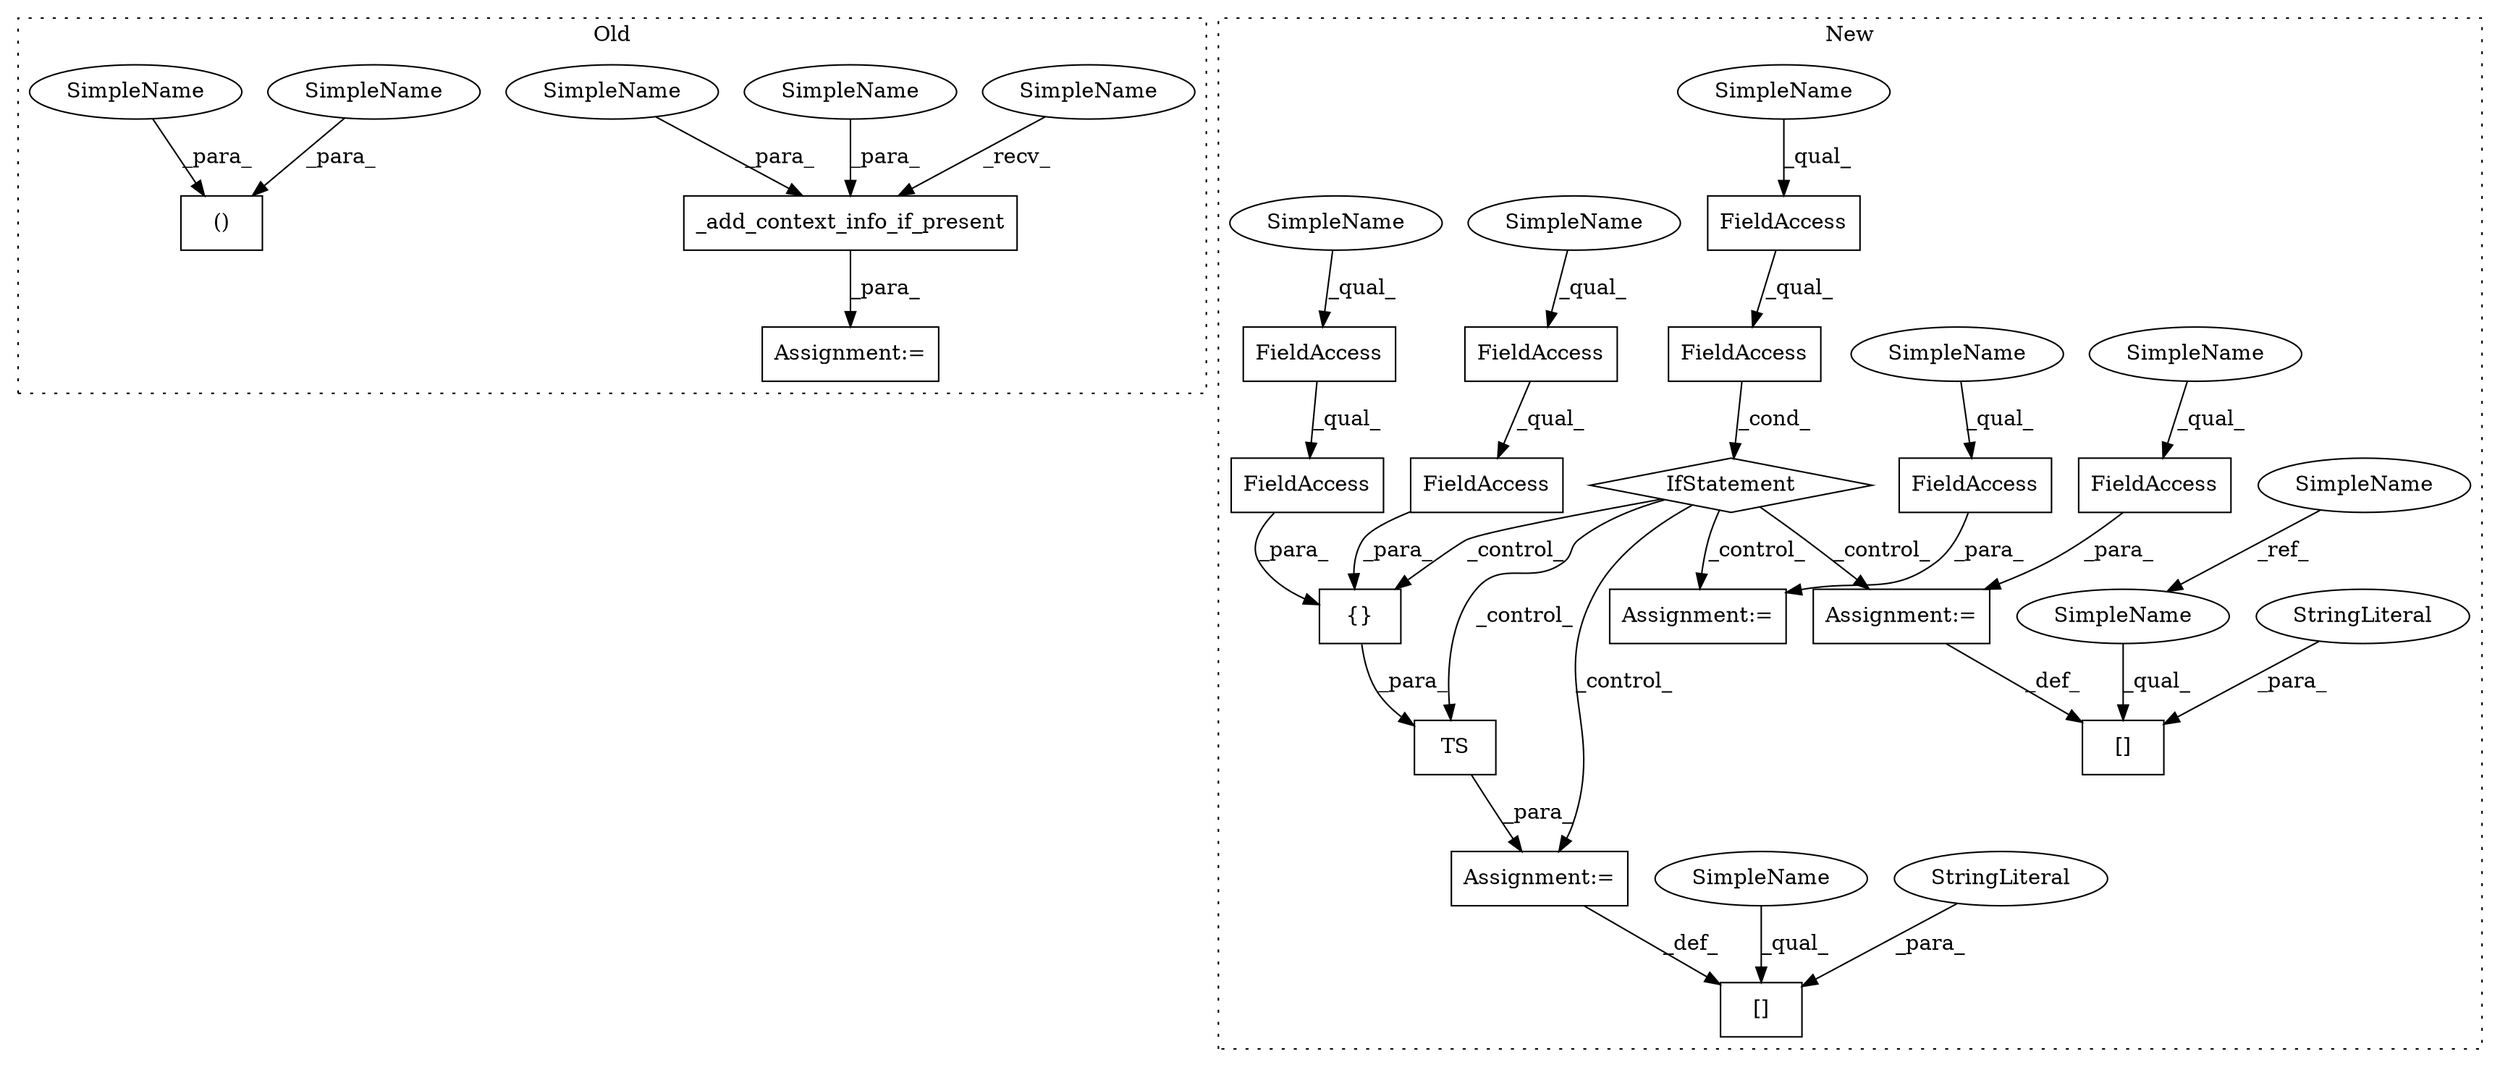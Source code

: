 digraph G {
subgraph cluster0 {
1 [label="_add_context_info_if_present" a="32" s="2247,2288" l="29,1" shape="box"];
17 [label="Assignment:=" a="7" s="2240" l="2" shape="box"];
21 [label="()" a="106" s="2216" l="24" shape="box"];
23 [label="SimpleName" a="42" s="2282" l="6" shape="ellipse"];
24 [label="SimpleName" a="42" s="2234" l="6" shape="ellipse"];
26 [label="SimpleName" a="42" s="2242" l="4" shape="ellipse"];
33 [label="SimpleName" a="42" s="2276" l="5" shape="ellipse"];
34 [label="SimpleName" a="42" s="2216" l="5" shape="ellipse"];
label = "Old";
style="dotted";
}
subgraph cluster1 {
2 [label="[]" a="2" s="3691,3707" l="7,1" shape="box"];
3 [label="{}" a="4" s="3721,3784" l="1,1" shape="box"];
4 [label="FieldAccess" a="22" s="3761" l="23" shape="box"];
5 [label="FieldAccess" a="22" s="3575" l="30" shape="box"];
6 [label="FieldAccess" a="22" s="3575" l="11" shape="box"];
7 [label="FieldAccess" a="22" s="3738" l="11" shape="box"];
8 [label="FieldAccess" a="22" s="3738" l="22" shape="box"];
9 [label="FieldAccess" a="22" s="3761" l="11" shape="box"];
10 [label="IfStatement" a="25" s="3571,3605" l="4,2" shape="diamond"];
11 [label="Assignment:=" a="7" s="3708" l="1" shape="box"];
12 [label="Assignment:=" a="7" s="3664" l="1" shape="box"];
13 [label="[]" a="2" s="3648,3663" l="6,1" shape="box"];
14 [label="FieldAccess" a="22" s="3665" l="18" shape="box"];
15 [label="FieldAccess" a="22" s="3618" l="22" shape="box"];
16 [label="StringLiteral" a="45" s="3654" l="9" shape="ellipse"];
18 [label="Assignment:=" a="7" s="3617" l="1" shape="box"];
19 [label="StringLiteral" a="45" s="3698" l="9" shape="ellipse"];
20 [label="SimpleName" a="42" s="3342" l="5" shape="ellipse"];
22 [label="TS" a="32" s="3709,3785" l="3,1" shape="box"];
25 [label="SimpleName" a="42" s="3648" l="5" shape="ellipse"];
27 [label="SimpleName" a="42" s="3691" l="6" shape="ellipse"];
28 [label="SimpleName" a="42" s="3618" l="10" shape="ellipse"];
29 [label="SimpleName" a="42" s="3665" l="10" shape="ellipse"];
30 [label="SimpleName" a="42" s="3738" l="4" shape="ellipse"];
31 [label="SimpleName" a="42" s="3761" l="4" shape="ellipse"];
32 [label="SimpleName" a="42" s="3575" l="4" shape="ellipse"];
label = "New";
style="dotted";
}
1 -> 17 [label="_para_"];
3 -> 22 [label="_para_"];
4 -> 3 [label="_para_"];
5 -> 10 [label="_cond_"];
6 -> 5 [label="_qual_"];
7 -> 8 [label="_qual_"];
8 -> 3 [label="_para_"];
9 -> 4 [label="_qual_"];
10 -> 11 [label="_control_"];
10 -> 18 [label="_control_"];
10 -> 22 [label="_control_"];
10 -> 3 [label="_control_"];
10 -> 12 [label="_control_"];
11 -> 2 [label="_def_"];
12 -> 13 [label="_def_"];
14 -> 12 [label="_para_"];
15 -> 18 [label="_para_"];
16 -> 13 [label="_para_"];
19 -> 2 [label="_para_"];
20 -> 25 [label="_ref_"];
22 -> 11 [label="_para_"];
23 -> 1 [label="_para_"];
24 -> 21 [label="_para_"];
25 -> 13 [label="_qual_"];
26 -> 1 [label="_recv_"];
27 -> 2 [label="_qual_"];
28 -> 15 [label="_qual_"];
29 -> 14 [label="_qual_"];
30 -> 7 [label="_qual_"];
31 -> 9 [label="_qual_"];
32 -> 6 [label="_qual_"];
33 -> 1 [label="_para_"];
34 -> 21 [label="_para_"];
}